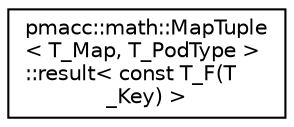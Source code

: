 digraph "Graphical Class Hierarchy"
{
 // LATEX_PDF_SIZE
  edge [fontname="Helvetica",fontsize="10",labelfontname="Helvetica",labelfontsize="10"];
  node [fontname="Helvetica",fontsize="10",shape=record];
  rankdir="LR";
  Node0 [label="pmacc::math::MapTuple\l\< T_Map, T_PodType \>\l::result\< const T_F(T\l_Key) \>",height=0.2,width=0.4,color="black", fillcolor="white", style="filled",URL="$structpmacc_1_1math_1_1_map_tuple_1_1result_3_01const_01_t___f_07_t___key_08_01_4.html",tooltip=" "];
}
